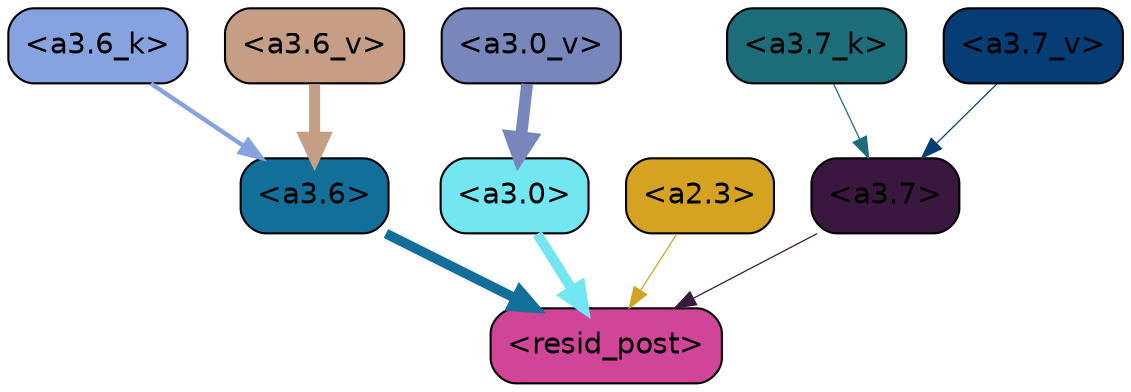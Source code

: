 strict digraph "" {
	graph [bgcolor=transparent,
		layout=dot,
		overlap=false,
		splines=true
	];
	"<a3.7>"	[color=black,
		fillcolor="#3a173e",
		fontname=Helvetica,
		shape=box,
		style="filled, rounded"];
	"<resid_post>"	[color=black,
		fillcolor="#d04598",
		fontname=Helvetica,
		shape=box,
		style="filled, rounded"];
	"<a3.7>" -> "<resid_post>"	[color="#3a173e",
		penwidth=0.6];
	"<a3.6>"	[color=black,
		fillcolor="#126f99",
		fontname=Helvetica,
		shape=box,
		style="filled, rounded"];
	"<a3.6>" -> "<resid_post>"	[color="#126f99",
		penwidth=4.751592040061951];
	"<a3.0>"	[color=black,
		fillcolor="#72e6f1",
		fontname=Helvetica,
		shape=box,
		style="filled, rounded"];
	"<a3.0>" -> "<resid_post>"	[color="#72e6f1",
		penwidth=4.904066681861877];
	"<a2.3>"	[color=black,
		fillcolor="#d5a321",
		fontname=Helvetica,
		shape=box,
		style="filled, rounded"];
	"<a2.3>" -> "<resid_post>"	[color="#d5a321",
		penwidth=0.6];
	"<a3.7_k>"	[color=black,
		fillcolor="#1d6c79",
		fontname=Helvetica,
		shape=box,
		style="filled, rounded"];
	"<a3.7_k>" -> "<a3.7>"	[color="#1d6c79",
		penwidth=0.6];
	"<a3.6_k>"	[color=black,
		fillcolor="#87a3df",
		fontname=Helvetica,
		shape=box,
		style="filled, rounded"];
	"<a3.6_k>" -> "<a3.6>"	[color="#87a3df",
		penwidth=2.13908451795578];
	"<a3.7_v>"	[color=black,
		fillcolor="#063d75",
		fontname=Helvetica,
		shape=box,
		style="filled, rounded"];
	"<a3.7_v>" -> "<a3.7>"	[color="#063d75",
		penwidth=0.6];
	"<a3.6_v>"	[color=black,
		fillcolor="#c69e85",
		fontname=Helvetica,
		shape=box,
		style="filled, rounded"];
	"<a3.6_v>" -> "<a3.6>"	[color="#c69e85",
		penwidth=5.297133803367615];
	"<a3.0_v>"	[color=black,
		fillcolor="#7887bb",
		fontname=Helvetica,
		shape=box,
		style="filled, rounded"];
	"<a3.0_v>" -> "<a3.0>"	[color="#7887bb",
		penwidth=5.680712580680847];
}
